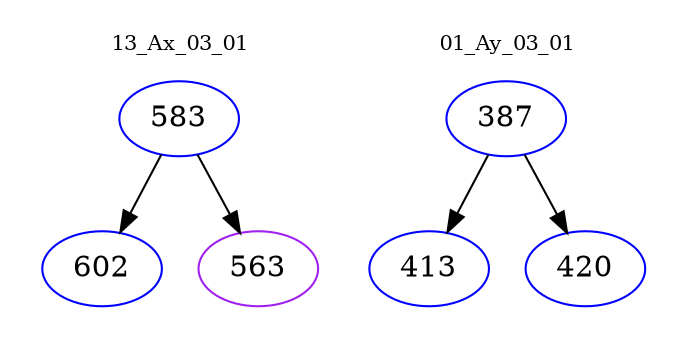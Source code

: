 digraph{
subgraph cluster_0 {
color = white
label = "13_Ax_03_01";
fontsize=10;
T0_583 [label="583", color="blue"]
T0_583 -> T0_602 [color="black"]
T0_602 [label="602", color="blue"]
T0_583 -> T0_563 [color="black"]
T0_563 [label="563", color="purple"]
}
subgraph cluster_1 {
color = white
label = "01_Ay_03_01";
fontsize=10;
T1_387 [label="387", color="blue"]
T1_387 -> T1_413 [color="black"]
T1_413 [label="413", color="blue"]
T1_387 -> T1_420 [color="black"]
T1_420 [label="420", color="blue"]
}
}
